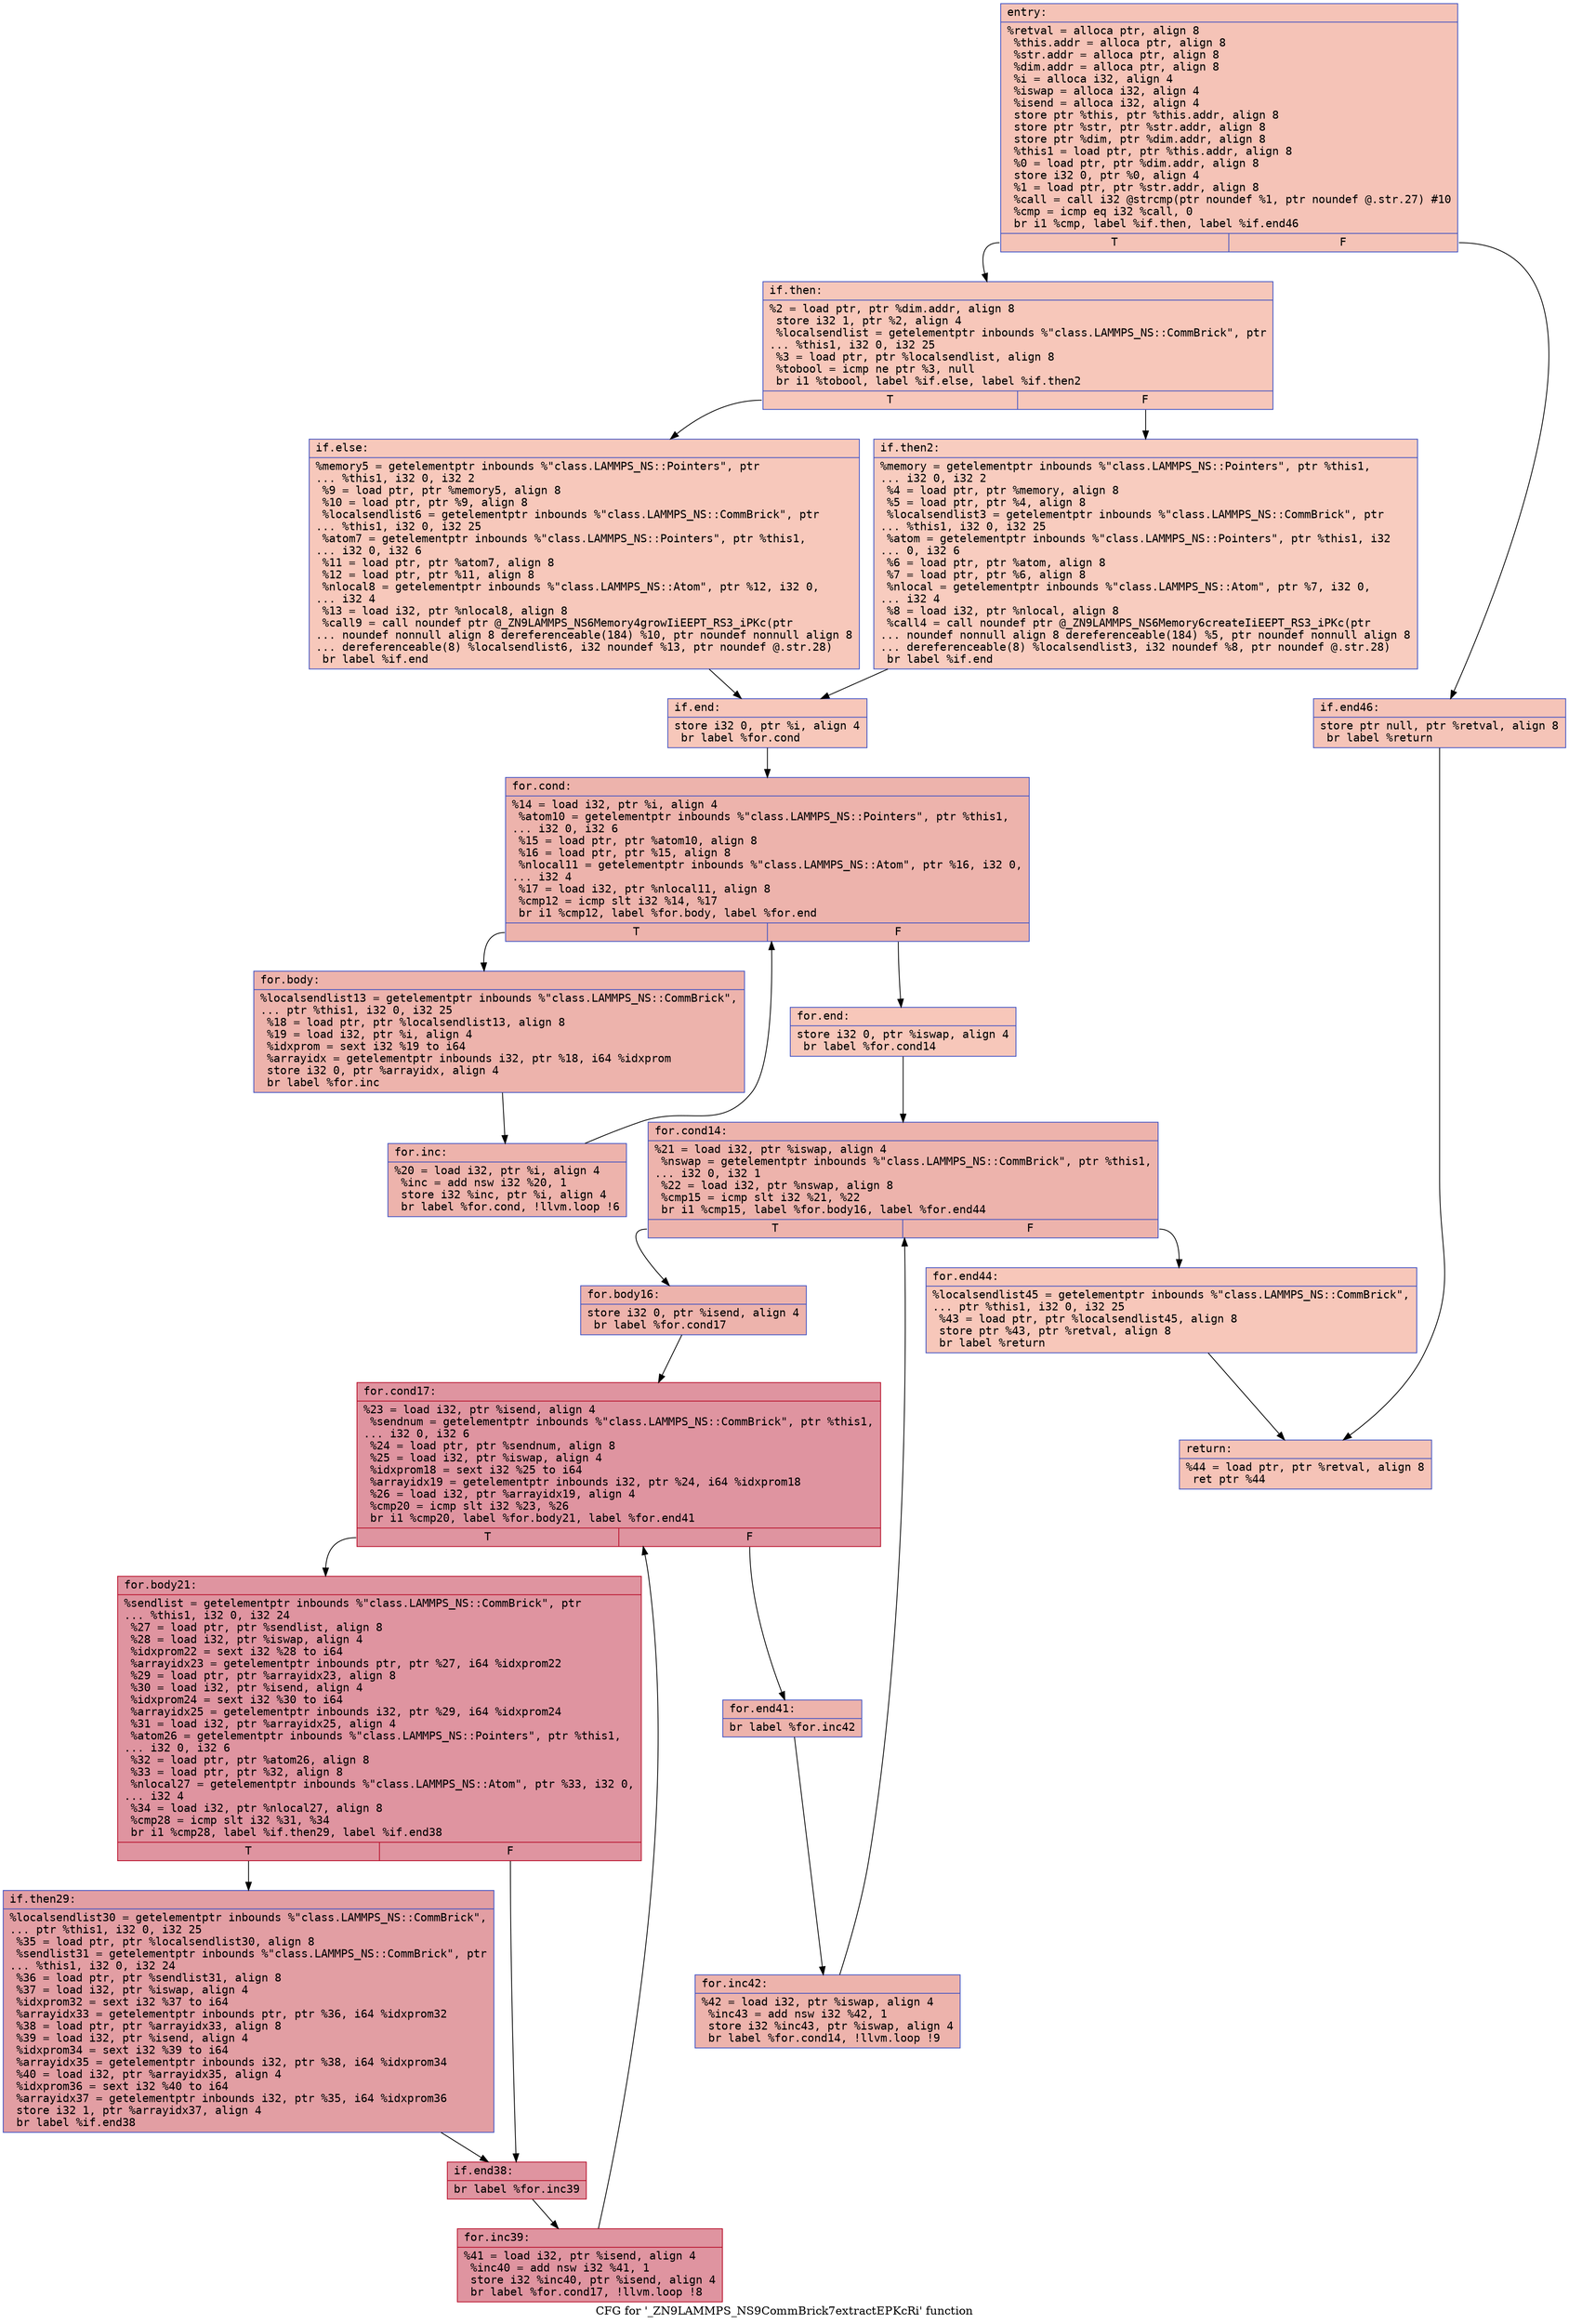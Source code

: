 digraph "CFG for '_ZN9LAMMPS_NS9CommBrick7extractEPKcRi' function" {
	label="CFG for '_ZN9LAMMPS_NS9CommBrick7extractEPKcRi' function";

	Node0x561fb30cab00 [shape=record,color="#3d50c3ff", style=filled, fillcolor="#e8765c70" fontname="Courier",label="{entry:\l|  %retval = alloca ptr, align 8\l  %this.addr = alloca ptr, align 8\l  %str.addr = alloca ptr, align 8\l  %dim.addr = alloca ptr, align 8\l  %i = alloca i32, align 4\l  %iswap = alloca i32, align 4\l  %isend = alloca i32, align 4\l  store ptr %this, ptr %this.addr, align 8\l  store ptr %str, ptr %str.addr, align 8\l  store ptr %dim, ptr %dim.addr, align 8\l  %this1 = load ptr, ptr %this.addr, align 8\l  %0 = load ptr, ptr %dim.addr, align 8\l  store i32 0, ptr %0, align 4\l  %1 = load ptr, ptr %str.addr, align 8\l  %call = call i32 @strcmp(ptr noundef %1, ptr noundef @.str.27) #10\l  %cmp = icmp eq i32 %call, 0\l  br i1 %cmp, label %if.then, label %if.end46\l|{<s0>T|<s1>F}}"];
	Node0x561fb30cab00:s0 -> Node0x561fb30caa70[tooltip="entry -> if.then\nProbability 37.50%" ];
	Node0x561fb30cab00:s1 -> Node0x561fb30cb630[tooltip="entry -> if.end46\nProbability 62.50%" ];
	Node0x561fb30caa70 [shape=record,color="#3d50c3ff", style=filled, fillcolor="#ec7f6370" fontname="Courier",label="{if.then:\l|  %2 = load ptr, ptr %dim.addr, align 8\l  store i32 1, ptr %2, align 4\l  %localsendlist = getelementptr inbounds %\"class.LAMMPS_NS::CommBrick\", ptr\l... %this1, i32 0, i32 25\l  %3 = load ptr, ptr %localsendlist, align 8\l  %tobool = icmp ne ptr %3, null\l  br i1 %tobool, label %if.else, label %if.then2\l|{<s0>T|<s1>F}}"];
	Node0x561fb30caa70:s0 -> Node0x561fb30cba80[tooltip="if.then -> if.else\nProbability 62.50%" ];
	Node0x561fb30caa70:s1 -> Node0x561fb30cbaf0[tooltip="if.then -> if.then2\nProbability 37.50%" ];
	Node0x561fb30cbaf0 [shape=record,color="#3d50c3ff", style=filled, fillcolor="#f08b6e70" fontname="Courier",label="{if.then2:\l|  %memory = getelementptr inbounds %\"class.LAMMPS_NS::Pointers\", ptr %this1,\l... i32 0, i32 2\l  %4 = load ptr, ptr %memory, align 8\l  %5 = load ptr, ptr %4, align 8\l  %localsendlist3 = getelementptr inbounds %\"class.LAMMPS_NS::CommBrick\", ptr\l... %this1, i32 0, i32 25\l  %atom = getelementptr inbounds %\"class.LAMMPS_NS::Pointers\", ptr %this1, i32\l... 0, i32 6\l  %6 = load ptr, ptr %atom, align 8\l  %7 = load ptr, ptr %6, align 8\l  %nlocal = getelementptr inbounds %\"class.LAMMPS_NS::Atom\", ptr %7, i32 0,\l... i32 4\l  %8 = load i32, ptr %nlocal, align 8\l  %call4 = call noundef ptr @_ZN9LAMMPS_NS6Memory6createIiEEPT_RS3_iPKc(ptr\l... noundef nonnull align 8 dereferenceable(184) %5, ptr noundef nonnull align 8\l... dereferenceable(8) %localsendlist3, i32 noundef %8, ptr noundef @.str.28)\l  br label %if.end\l}"];
	Node0x561fb30cbaf0 -> Node0x561fb30cb490[tooltip="if.then2 -> if.end\nProbability 100.00%" ];
	Node0x561fb30cba80 [shape=record,color="#3d50c3ff", style=filled, fillcolor="#ed836670" fontname="Courier",label="{if.else:\l|  %memory5 = getelementptr inbounds %\"class.LAMMPS_NS::Pointers\", ptr\l... %this1, i32 0, i32 2\l  %9 = load ptr, ptr %memory5, align 8\l  %10 = load ptr, ptr %9, align 8\l  %localsendlist6 = getelementptr inbounds %\"class.LAMMPS_NS::CommBrick\", ptr\l... %this1, i32 0, i32 25\l  %atom7 = getelementptr inbounds %\"class.LAMMPS_NS::Pointers\", ptr %this1,\l... i32 0, i32 6\l  %11 = load ptr, ptr %atom7, align 8\l  %12 = load ptr, ptr %11, align 8\l  %nlocal8 = getelementptr inbounds %\"class.LAMMPS_NS::Atom\", ptr %12, i32 0,\l... i32 4\l  %13 = load i32, ptr %nlocal8, align 8\l  %call9 = call noundef ptr @_ZN9LAMMPS_NS6Memory4growIiEEPT_RS3_iPKc(ptr\l... noundef nonnull align 8 dereferenceable(184) %10, ptr noundef nonnull align 8\l... dereferenceable(8) %localsendlist6, i32 noundef %13, ptr noundef @.str.28)\l  br label %if.end\l}"];
	Node0x561fb30cba80 -> Node0x561fb30cb490[tooltip="if.else -> if.end\nProbability 100.00%" ];
	Node0x561fb30cb490 [shape=record,color="#3d50c3ff", style=filled, fillcolor="#ec7f6370" fontname="Courier",label="{if.end:\l|  store i32 0, ptr %i, align 4\l  br label %for.cond\l}"];
	Node0x561fb30cb490 -> Node0x561fb30ccf20[tooltip="if.end -> for.cond\nProbability 100.00%" ];
	Node0x561fb30ccf20 [shape=record,color="#3d50c3ff", style=filled, fillcolor="#d6524470" fontname="Courier",label="{for.cond:\l|  %14 = load i32, ptr %i, align 4\l  %atom10 = getelementptr inbounds %\"class.LAMMPS_NS::Pointers\", ptr %this1,\l... i32 0, i32 6\l  %15 = load ptr, ptr %atom10, align 8\l  %16 = load ptr, ptr %15, align 8\l  %nlocal11 = getelementptr inbounds %\"class.LAMMPS_NS::Atom\", ptr %16, i32 0,\l... i32 4\l  %17 = load i32, ptr %nlocal11, align 8\l  %cmp12 = icmp slt i32 %14, %17\l  br i1 %cmp12, label %for.body, label %for.end\l|{<s0>T|<s1>F}}"];
	Node0x561fb30ccf20:s0 -> Node0x561fb30cd440[tooltip="for.cond -> for.body\nProbability 96.88%" ];
	Node0x561fb30ccf20:s1 -> Node0x561fb30cd4c0[tooltip="for.cond -> for.end\nProbability 3.12%" ];
	Node0x561fb30cd440 [shape=record,color="#3d50c3ff", style=filled, fillcolor="#d6524470" fontname="Courier",label="{for.body:\l|  %localsendlist13 = getelementptr inbounds %\"class.LAMMPS_NS::CommBrick\",\l... ptr %this1, i32 0, i32 25\l  %18 = load ptr, ptr %localsendlist13, align 8\l  %19 = load i32, ptr %i, align 4\l  %idxprom = sext i32 %19 to i64\l  %arrayidx = getelementptr inbounds i32, ptr %18, i64 %idxprom\l  store i32 0, ptr %arrayidx, align 4\l  br label %for.inc\l}"];
	Node0x561fb30cd440 -> Node0x561fb30cd9d0[tooltip="for.body -> for.inc\nProbability 100.00%" ];
	Node0x561fb30cd9d0 [shape=record,color="#3d50c3ff", style=filled, fillcolor="#d6524470" fontname="Courier",label="{for.inc:\l|  %20 = load i32, ptr %i, align 4\l  %inc = add nsw i32 %20, 1\l  store i32 %inc, ptr %i, align 4\l  br label %for.cond, !llvm.loop !6\l}"];
	Node0x561fb30cd9d0 -> Node0x561fb30ccf20[tooltip="for.inc -> for.cond\nProbability 100.00%" ];
	Node0x561fb30cd4c0 [shape=record,color="#3d50c3ff", style=filled, fillcolor="#ec7f6370" fontname="Courier",label="{for.end:\l|  store i32 0, ptr %iswap, align 4\l  br label %for.cond14\l}"];
	Node0x561fb30cd4c0 -> Node0x561fb30cde60[tooltip="for.end -> for.cond14\nProbability 100.00%" ];
	Node0x561fb30cde60 [shape=record,color="#3d50c3ff", style=filled, fillcolor="#d6524470" fontname="Courier",label="{for.cond14:\l|  %21 = load i32, ptr %iswap, align 4\l  %nswap = getelementptr inbounds %\"class.LAMMPS_NS::CommBrick\", ptr %this1,\l... i32 0, i32 1\l  %22 = load i32, ptr %nswap, align 8\l  %cmp15 = icmp slt i32 %21, %22\l  br i1 %cmp15, label %for.body16, label %for.end44\l|{<s0>T|<s1>F}}"];
	Node0x561fb30cde60:s0 -> Node0x561fb30ce1e0[tooltip="for.cond14 -> for.body16\nProbability 96.88%" ];
	Node0x561fb30cde60:s1 -> Node0x561fb30ce260[tooltip="for.cond14 -> for.end44\nProbability 3.12%" ];
	Node0x561fb30ce1e0 [shape=record,color="#3d50c3ff", style=filled, fillcolor="#d6524470" fontname="Courier",label="{for.body16:\l|  store i32 0, ptr %isend, align 4\l  br label %for.cond17\l}"];
	Node0x561fb30ce1e0 -> Node0x561fb30ce430[tooltip="for.body16 -> for.cond17\nProbability 100.00%" ];
	Node0x561fb30ce430 [shape=record,color="#b70d28ff", style=filled, fillcolor="#b70d2870" fontname="Courier",label="{for.cond17:\l|  %23 = load i32, ptr %isend, align 4\l  %sendnum = getelementptr inbounds %\"class.LAMMPS_NS::CommBrick\", ptr %this1,\l... i32 0, i32 6\l  %24 = load ptr, ptr %sendnum, align 8\l  %25 = load i32, ptr %iswap, align 4\l  %idxprom18 = sext i32 %25 to i64\l  %arrayidx19 = getelementptr inbounds i32, ptr %24, i64 %idxprom18\l  %26 = load i32, ptr %arrayidx19, align 4\l  %cmp20 = icmp slt i32 %23, %26\l  br i1 %cmp20, label %for.body21, label %for.end41\l|{<s0>T|<s1>F}}"];
	Node0x561fb30ce430:s0 -> Node0x561fb30ced30[tooltip="for.cond17 -> for.body21\nProbability 96.88%" ];
	Node0x561fb30ce430:s1 -> Node0x561fb30cedb0[tooltip="for.cond17 -> for.end41\nProbability 3.12%" ];
	Node0x561fb30ced30 [shape=record,color="#b70d28ff", style=filled, fillcolor="#b70d2870" fontname="Courier",label="{for.body21:\l|  %sendlist = getelementptr inbounds %\"class.LAMMPS_NS::CommBrick\", ptr\l... %this1, i32 0, i32 24\l  %27 = load ptr, ptr %sendlist, align 8\l  %28 = load i32, ptr %iswap, align 4\l  %idxprom22 = sext i32 %28 to i64\l  %arrayidx23 = getelementptr inbounds ptr, ptr %27, i64 %idxprom22\l  %29 = load ptr, ptr %arrayidx23, align 8\l  %30 = load i32, ptr %isend, align 4\l  %idxprom24 = sext i32 %30 to i64\l  %arrayidx25 = getelementptr inbounds i32, ptr %29, i64 %idxprom24\l  %31 = load i32, ptr %arrayidx25, align 4\l  %atom26 = getelementptr inbounds %\"class.LAMMPS_NS::Pointers\", ptr %this1,\l... i32 0, i32 6\l  %32 = load ptr, ptr %atom26, align 8\l  %33 = load ptr, ptr %32, align 8\l  %nlocal27 = getelementptr inbounds %\"class.LAMMPS_NS::Atom\", ptr %33, i32 0,\l... i32 4\l  %34 = load i32, ptr %nlocal27, align 8\l  %cmp28 = icmp slt i32 %31, %34\l  br i1 %cmp28, label %if.then29, label %if.end38\l|{<s0>T|<s1>F}}"];
	Node0x561fb30ced30:s0 -> Node0x561fb30cf930[tooltip="for.body21 -> if.then29\nProbability 50.00%" ];
	Node0x561fb30ced30:s1 -> Node0x561fb30cf9b0[tooltip="for.body21 -> if.end38\nProbability 50.00%" ];
	Node0x561fb30cf930 [shape=record,color="#3d50c3ff", style=filled, fillcolor="#be242e70" fontname="Courier",label="{if.then29:\l|  %localsendlist30 = getelementptr inbounds %\"class.LAMMPS_NS::CommBrick\",\l... ptr %this1, i32 0, i32 25\l  %35 = load ptr, ptr %localsendlist30, align 8\l  %sendlist31 = getelementptr inbounds %\"class.LAMMPS_NS::CommBrick\", ptr\l... %this1, i32 0, i32 24\l  %36 = load ptr, ptr %sendlist31, align 8\l  %37 = load i32, ptr %iswap, align 4\l  %idxprom32 = sext i32 %37 to i64\l  %arrayidx33 = getelementptr inbounds ptr, ptr %36, i64 %idxprom32\l  %38 = load ptr, ptr %arrayidx33, align 8\l  %39 = load i32, ptr %isend, align 4\l  %idxprom34 = sext i32 %39 to i64\l  %arrayidx35 = getelementptr inbounds i32, ptr %38, i64 %idxprom34\l  %40 = load i32, ptr %arrayidx35, align 4\l  %idxprom36 = sext i32 %40 to i64\l  %arrayidx37 = getelementptr inbounds i32, ptr %35, i64 %idxprom36\l  store i32 1, ptr %arrayidx37, align 4\l  br label %if.end38\l}"];
	Node0x561fb30cf930 -> Node0x561fb30cf9b0[tooltip="if.then29 -> if.end38\nProbability 100.00%" ];
	Node0x561fb30cf9b0 [shape=record,color="#b70d28ff", style=filled, fillcolor="#b70d2870" fontname="Courier",label="{if.end38:\l|  br label %for.inc39\l}"];
	Node0x561fb30cf9b0 -> Node0x561fb30d0520[tooltip="if.end38 -> for.inc39\nProbability 100.00%" ];
	Node0x561fb30d0520 [shape=record,color="#b70d28ff", style=filled, fillcolor="#b70d2870" fontname="Courier",label="{for.inc39:\l|  %41 = load i32, ptr %isend, align 4\l  %inc40 = add nsw i32 %41, 1\l  store i32 %inc40, ptr %isend, align 4\l  br label %for.cond17, !llvm.loop !8\l}"];
	Node0x561fb30d0520 -> Node0x561fb30ce430[tooltip="for.inc39 -> for.cond17\nProbability 100.00%" ];
	Node0x561fb30cedb0 [shape=record,color="#3d50c3ff", style=filled, fillcolor="#d6524470" fontname="Courier",label="{for.end41:\l|  br label %for.inc42\l}"];
	Node0x561fb30cedb0 -> Node0x561fb30d09a0[tooltip="for.end41 -> for.inc42\nProbability 100.00%" ];
	Node0x561fb30d09a0 [shape=record,color="#3d50c3ff", style=filled, fillcolor="#d6524470" fontname="Courier",label="{for.inc42:\l|  %42 = load i32, ptr %iswap, align 4\l  %inc43 = add nsw i32 %42, 1\l  store i32 %inc43, ptr %iswap, align 4\l  br label %for.cond14, !llvm.loop !9\l}"];
	Node0x561fb30d09a0 -> Node0x561fb30cde60[tooltip="for.inc42 -> for.cond14\nProbability 100.00%" ];
	Node0x561fb30ce260 [shape=record,color="#3d50c3ff", style=filled, fillcolor="#ec7f6370" fontname="Courier",label="{for.end44:\l|  %localsendlist45 = getelementptr inbounds %\"class.LAMMPS_NS::CommBrick\",\l... ptr %this1, i32 0, i32 25\l  %43 = load ptr, ptr %localsendlist45, align 8\l  store ptr %43, ptr %retval, align 8\l  br label %return\l}"];
	Node0x561fb30ce260 -> Node0x561fb30d1060[tooltip="for.end44 -> return\nProbability 100.00%" ];
	Node0x561fb30cb630 [shape=record,color="#3d50c3ff", style=filled, fillcolor="#e97a5f70" fontname="Courier",label="{if.end46:\l|  store ptr null, ptr %retval, align 8\l  br label %return\l}"];
	Node0x561fb30cb630 -> Node0x561fb30d1060[tooltip="if.end46 -> return\nProbability 100.00%" ];
	Node0x561fb30d1060 [shape=record,color="#3d50c3ff", style=filled, fillcolor="#e8765c70" fontname="Courier",label="{return:\l|  %44 = load ptr, ptr %retval, align 8\l  ret ptr %44\l}"];
}
